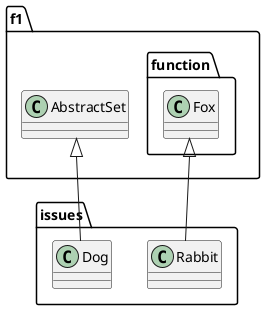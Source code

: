 {
  "sha1": "pxextyxum2j8k79ndvd2ry49qrdib2f",
  "insertion": {
    "when": "2024-06-04T17:28:41.839Z",
    "url": "https://forum.plantuml.net/11399/borderstyle-ignored-creating-bracketless-package-components",
    "user": "plantuml@gmail.com"
  }
}
@startuml
    namespace f1 {
    }
    
    namespace f1.function {
        class Fox
    }
    
    namespace issues {
        f1.function.Fox <|-- Rabbit
        f1.AbstractSet <|-- Dog
    }


@enduml
